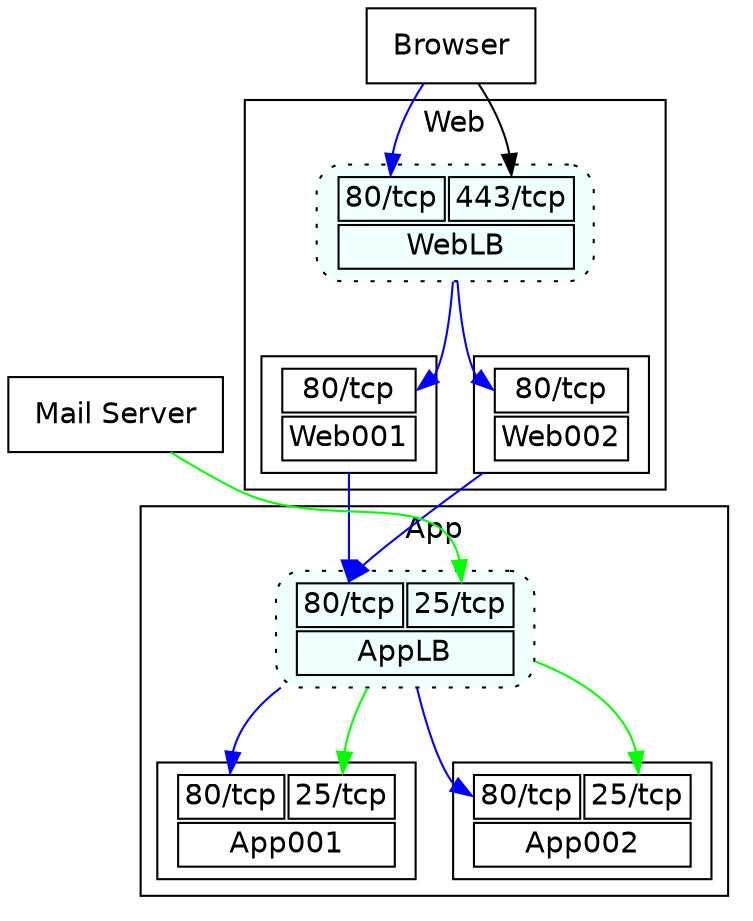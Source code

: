 digraph simple {
  subgraph cluster1 {
    label="Web";
    fontname="Helvetica";
    3[fontname="Helvetica",shape="box",label=<<table border='0'><tr border='1'><td border='1' port="p80tcp">80/tcp</td><td border='1' port="p443tcp">443/tcp</td></tr><tr border='1'><td border='1' colspan="2">WebLB</td></tr></table>>,tooltip="WebLB",URL="https://github.com/otahi/network_drawer/",style="rounded,filled,dotted",fillcolor="azure"];
  }
  subgraph cluster1 {
    label="Web";
    fontname="Helvetica";
    4[fontname="Helvetica",shape="box",label=<<table border='0'><tr border='1'><td border='1' port="p80tcp">80/tcp</td></tr><tr border='1'><td border='1' colspan="1">Web001</td></tr></table>>,tooltip="Web001",URL=""];
  }
  subgraph cluster1 {
    label="Web";
    fontname="Helvetica";
    5[fontname="Helvetica",shape="box",label=<<table border='0'><tr border='1'><td border='1' port="p80tcp">80/tcp</td></tr><tr border='1'><td border='1' colspan="1">Web002</td></tr></table>>,tooltip="Web002",URL=""];
  }
  subgraph cluster3 {
    label="App";
    fontname="Helvetica";
    6[fontname="Helvetica",shape="box",label=<<table border='0'><tr border='1'><td border='1' port="p80tcp">80/tcp</td><td border='1' port="p25tcp">25/tcp</td></tr><tr border='1'><td border='1' colspan="2">AppLB</td></tr></table>>,tooltip="AppLB",URL="",style="rounded,filled,dotted",fillcolor="azure"];
  }
  subgraph cluster3 {
    label="App";
    fontname="Helvetica";
    7[fontname="Helvetica",shape="box",label=<<table border='0'><tr border='1'><td border='1' port="p80tcp">80/tcp</td><td border='1' port="p25tcp">25/tcp</td></tr><tr border='1'><td border='1' colspan="2">App001</td></tr></table>>,tooltip="App001",URL=""];
  }
  subgraph cluster3 {
    label="App";
    fontname="Helvetica";
    8[fontname="Helvetica",shape="box",label=<<table border='0'><tr border='1'><td border='1' port="p80tcp">80/tcp</td><td border='1' port="p25tcp">25/tcp</td></tr><tr border='1'><td border='1' colspan="2">App002</td></tr></table>>,tooltip="App002",URL=""];
  }
  rankdir="TB";
  fontname="Helvetica";
  1[fontname="Helvetica",shape="box",label=<<table border='0'><tr border='1'><td>Browser</td></tr></table>>,tooltip="Browser",URL=""];
  2[fontname="Helvetica",shape="box",label=<<table border='0'><tr border='1'><td>Mail Server</td></tr></table>>,tooltip="Mail Server",URL=""];
  3;
  6;
  4;
  5;
  7;
  8;
  1 -> 3:p80tcp[color="blue"];
  1 -> 3:p443tcp;
  2 -> 6:p25tcp[color="green"];
  3 -> 4:p80tcp[color="blue"];
  3 -> 5:p80tcp[color="blue"];
  4 -> 6:p80tcp[color="blue"];
  5 -> 6:p80tcp[color="blue"];
  6 -> 7:p25tcp[color="green"];
  6 -> 7:p80tcp[color="blue"];
  6 -> 8:p25tcp[color="green"];
  6 -> 8:p80tcp[color="blue"];
}
